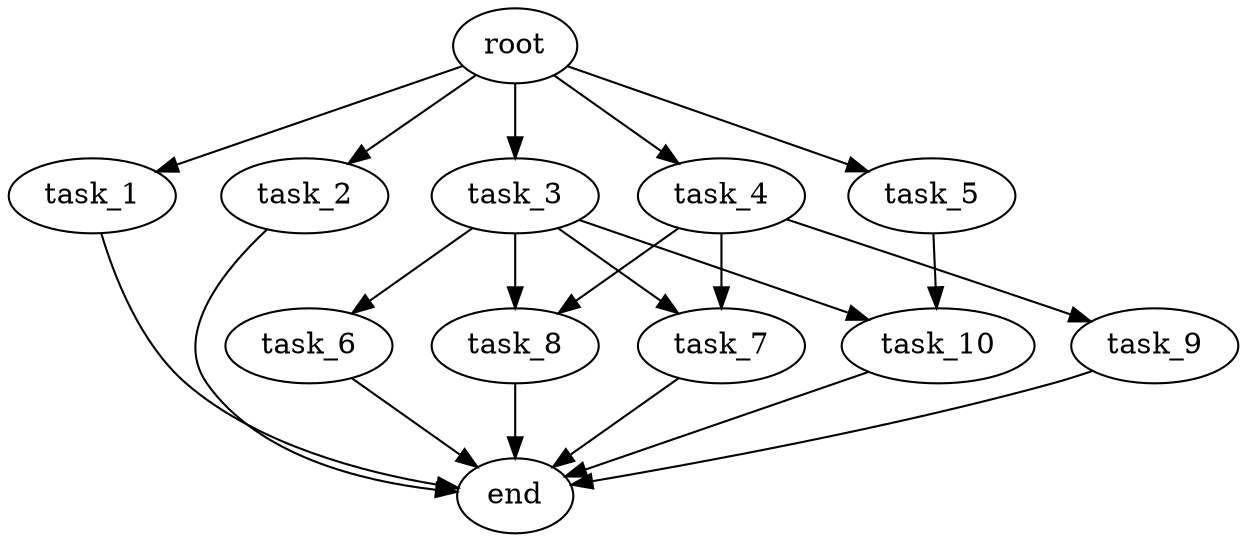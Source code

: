 digraph G {
  root [size="0.000000e+00"];
  task_1 [size="8.993217e+10"];
  task_2 [size="5.635535e+10"];
  task_3 [size="3.299849e+09"];
  task_4 [size="9.287735e+10"];
  task_5 [size="3.145532e+10"];
  task_6 [size="9.614730e+10"];
  task_7 [size="5.870774e+10"];
  task_8 [size="7.522792e+10"];
  task_9 [size="7.127401e+10"];
  task_10 [size="3.983562e+10"];
  end [size="0.000000e+00"];

  root -> task_1 [size="1.000000e-12"];
  root -> task_2 [size="1.000000e-12"];
  root -> task_3 [size="1.000000e-12"];
  root -> task_4 [size="1.000000e-12"];
  root -> task_5 [size="1.000000e-12"];
  task_1 -> end [size="1.000000e-12"];
  task_2 -> end [size="1.000000e-12"];
  task_3 -> task_6 [size="9.614730e+08"];
  task_3 -> task_7 [size="2.935387e+08"];
  task_3 -> task_8 [size="3.761396e+08"];
  task_3 -> task_10 [size="1.991781e+08"];
  task_4 -> task_7 [size="2.935387e+08"];
  task_4 -> task_8 [size="3.761396e+08"];
  task_4 -> task_9 [size="7.127401e+08"];
  task_5 -> task_10 [size="1.991781e+08"];
  task_6 -> end [size="1.000000e-12"];
  task_7 -> end [size="1.000000e-12"];
  task_8 -> end [size="1.000000e-12"];
  task_9 -> end [size="1.000000e-12"];
  task_10 -> end [size="1.000000e-12"];
}
